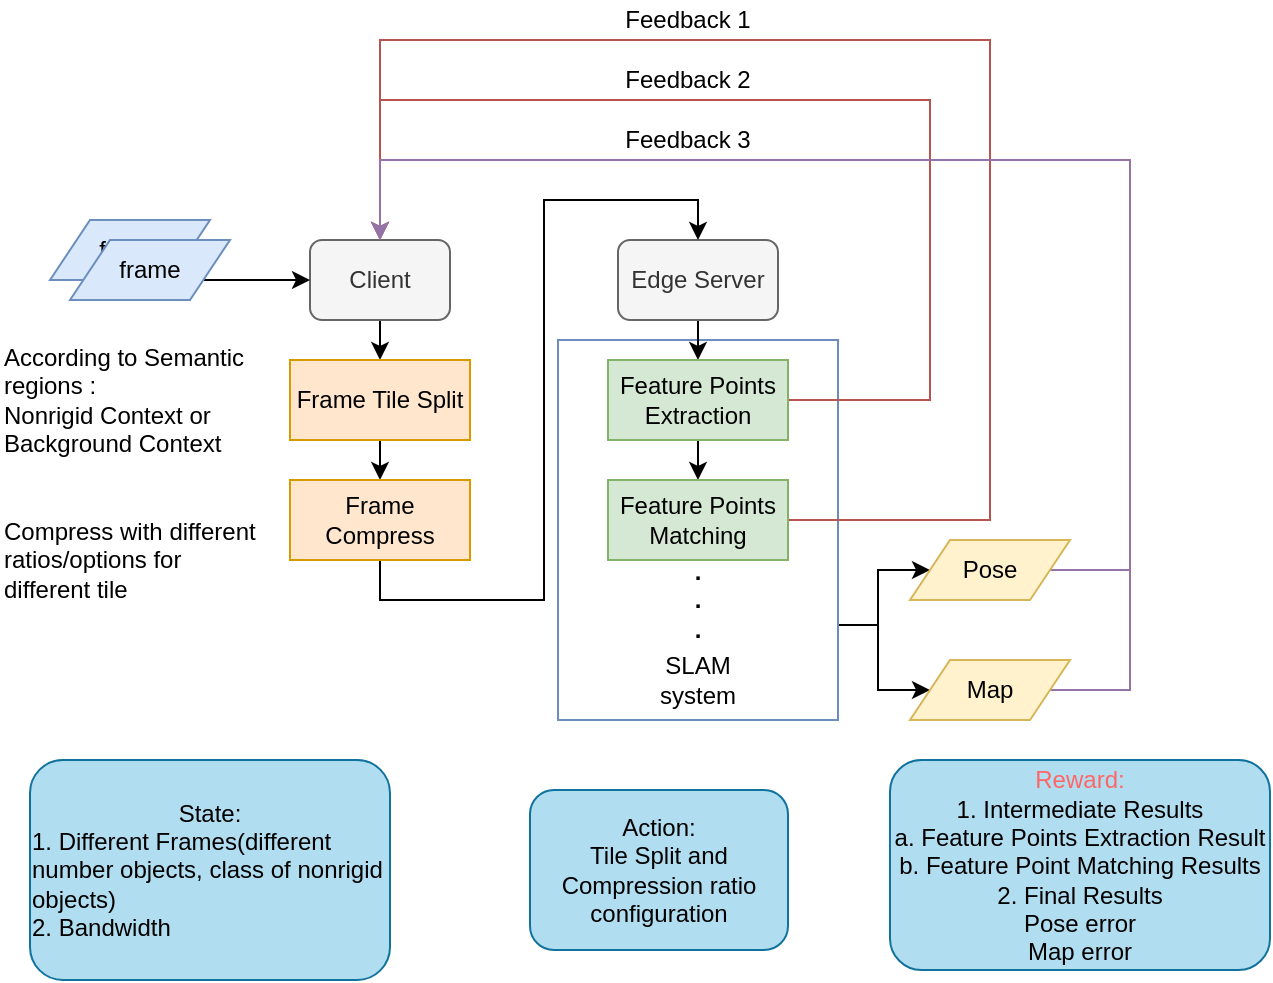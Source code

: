 <mxfile version="14.4.2" type="github">
  <diagram id="RAmiI_gLbe4m0hTPBt3y" name="Page-1">
    <mxGraphModel dx="856" dy="581" grid="1" gridSize="10" guides="1" tooltips="1" connect="1" arrows="1" fold="1" page="1" pageScale="1" pageWidth="827" pageHeight="1169" math="0" shadow="0">
      <root>
        <mxCell id="0" />
        <mxCell id="1" parent="0" />
        <mxCell id="QadsBa-9Zq_S_Qc7325S-49" style="edgeStyle=orthogonalEdgeStyle;rounded=0;orthogonalLoop=1;jettySize=auto;html=1;exitX=1;exitY=0.75;exitDx=0;exitDy=0;entryX=0;entryY=0.5;entryDx=0;entryDy=0;" edge="1" parent="1" source="QadsBa-9Zq_S_Qc7325S-30" target="QadsBa-9Zq_S_Qc7325S-48">
          <mxGeometry relative="1" as="geometry" />
        </mxCell>
        <mxCell id="QadsBa-9Zq_S_Qc7325S-50" style="edgeStyle=orthogonalEdgeStyle;rounded=0;orthogonalLoop=1;jettySize=auto;html=1;exitX=1;exitY=0.75;exitDx=0;exitDy=0;entryX=0;entryY=0.5;entryDx=0;entryDy=0;" edge="1" parent="1" source="QadsBa-9Zq_S_Qc7325S-30" target="QadsBa-9Zq_S_Qc7325S-34">
          <mxGeometry relative="1" as="geometry" />
        </mxCell>
        <mxCell id="QadsBa-9Zq_S_Qc7325S-30" value="" style="rounded=0;whiteSpace=wrap;html=1;strokeColor=#6C8EBF;strokeWidth=1;fillColor=none;" vertex="1" parent="1">
          <mxGeometry x="344" y="170" width="140" height="190" as="geometry" />
        </mxCell>
        <mxCell id="QadsBa-9Zq_S_Qc7325S-15" style="edgeStyle=orthogonalEdgeStyle;rounded=0;orthogonalLoop=1;jettySize=auto;html=1;exitX=0.5;exitY=1;exitDx=0;exitDy=0;entryX=0.5;entryY=0;entryDx=0;entryDy=0;" edge="1" parent="1" source="QadsBa-9Zq_S_Qc7325S-1">
          <mxGeometry relative="1" as="geometry">
            <mxPoint x="255" y="180" as="targetPoint" />
          </mxGeometry>
        </mxCell>
        <mxCell id="QadsBa-9Zq_S_Qc7325S-1" value="Client" style="rounded=1;whiteSpace=wrap;html=1;fillColor=#f5f5f5;strokeColor=#666666;fontColor=#333333;" vertex="1" parent="1">
          <mxGeometry x="220" y="120" width="70" height="40" as="geometry" />
        </mxCell>
        <mxCell id="QadsBa-9Zq_S_Qc7325S-25" style="edgeStyle=orthogonalEdgeStyle;rounded=0;orthogonalLoop=1;jettySize=auto;html=1;exitX=0.5;exitY=1;exitDx=0;exitDy=0;entryX=0.5;entryY=0;entryDx=0;entryDy=0;" edge="1" parent="1" source="QadsBa-9Zq_S_Qc7325S-3" target="QadsBa-9Zq_S_Qc7325S-17">
          <mxGeometry relative="1" as="geometry" />
        </mxCell>
        <mxCell id="QadsBa-9Zq_S_Qc7325S-3" value="Edge Server" style="rounded=1;whiteSpace=wrap;html=1;fillColor=#f5f5f5;strokeColor=#666666;fontColor=#333333;" vertex="1" parent="1">
          <mxGeometry x="374" y="120" width="80" height="40" as="geometry" />
        </mxCell>
        <mxCell id="QadsBa-9Zq_S_Qc7325S-4" value="frame" style="shape=parallelogram;perimeter=parallelogramPerimeter;whiteSpace=wrap;html=1;fixedSize=1;fillColor=#dae8fc;strokeColor=#6c8ebf;" vertex="1" parent="1">
          <mxGeometry x="90" y="110" width="80" height="30" as="geometry" />
        </mxCell>
        <mxCell id="QadsBa-9Zq_S_Qc7325S-11" style="edgeStyle=orthogonalEdgeStyle;rounded=0;orthogonalLoop=1;jettySize=auto;html=1;exitX=1;exitY=0.75;exitDx=0;exitDy=0;entryX=0;entryY=0.5;entryDx=0;entryDy=0;" edge="1" parent="1" source="QadsBa-9Zq_S_Qc7325S-9" target="QadsBa-9Zq_S_Qc7325S-1">
          <mxGeometry relative="1" as="geometry" />
        </mxCell>
        <mxCell id="QadsBa-9Zq_S_Qc7325S-9" value="frame" style="shape=parallelogram;perimeter=parallelogramPerimeter;whiteSpace=wrap;html=1;fixedSize=1;fillColor=#dae8fc;strokeColor=#6c8ebf;" vertex="1" parent="1">
          <mxGeometry x="100" y="120" width="80" height="30" as="geometry" />
        </mxCell>
        <mxCell id="QadsBa-9Zq_S_Qc7325S-26" style="edgeStyle=orthogonalEdgeStyle;rounded=0;orthogonalLoop=1;jettySize=auto;html=1;exitX=0.5;exitY=1;exitDx=0;exitDy=0;entryX=0.5;entryY=0;entryDx=0;entryDy=0;" edge="1" parent="1" source="QadsBa-9Zq_S_Qc7325S-17" target="QadsBa-9Zq_S_Qc7325S-18">
          <mxGeometry relative="1" as="geometry" />
        </mxCell>
        <mxCell id="QadsBa-9Zq_S_Qc7325S-42" style="edgeStyle=orthogonalEdgeStyle;rounded=0;orthogonalLoop=1;jettySize=auto;html=1;exitX=1;exitY=0.5;exitDx=0;exitDy=0;entryX=0.5;entryY=0;entryDx=0;entryDy=0;fillColor=#f8cecc;strokeColor=#b85450;" edge="1" parent="1" source="QadsBa-9Zq_S_Qc7325S-17" target="QadsBa-9Zq_S_Qc7325S-1">
          <mxGeometry relative="1" as="geometry">
            <Array as="points">
              <mxPoint x="530" y="200" />
              <mxPoint x="530" y="50" />
              <mxPoint x="255" y="50" />
            </Array>
          </mxGeometry>
        </mxCell>
        <mxCell id="QadsBa-9Zq_S_Qc7325S-17" value="Feature Points&lt;br&gt;Extraction" style="rounded=0;whiteSpace=wrap;html=1;strokeColor=#82b366;strokeWidth=1;fillColor=#d5e8d4;" vertex="1" parent="1">
          <mxGeometry x="369" y="180" width="90" height="40" as="geometry" />
        </mxCell>
        <mxCell id="QadsBa-9Zq_S_Qc7325S-44" style="edgeStyle=orthogonalEdgeStyle;rounded=0;orthogonalLoop=1;jettySize=auto;html=1;exitX=1;exitY=0.5;exitDx=0;exitDy=0;entryX=0.5;entryY=0;entryDx=0;entryDy=0;fillColor=#f8cecc;strokeColor=#b85450;" edge="1" parent="1" source="QadsBa-9Zq_S_Qc7325S-18" target="QadsBa-9Zq_S_Qc7325S-1">
          <mxGeometry relative="1" as="geometry">
            <Array as="points">
              <mxPoint x="560" y="260" />
              <mxPoint x="560" y="20" />
              <mxPoint x="255" y="20" />
            </Array>
          </mxGeometry>
        </mxCell>
        <mxCell id="QadsBa-9Zq_S_Qc7325S-18" value="Feature Points&lt;br&gt;Matching" style="rounded=0;whiteSpace=wrap;html=1;strokeColor=#82b366;strokeWidth=1;fillColor=#d5e8d4;" vertex="1" parent="1">
          <mxGeometry x="369" y="240" width="90" height="40" as="geometry" />
        </mxCell>
        <mxCell id="QadsBa-9Zq_S_Qc7325S-23" style="edgeStyle=orthogonalEdgeStyle;rounded=0;orthogonalLoop=1;jettySize=auto;html=1;exitX=0.5;exitY=1;exitDx=0;exitDy=0;entryX=0.5;entryY=0;entryDx=0;entryDy=0;" edge="1" parent="1" source="QadsBa-9Zq_S_Qc7325S-20" target="QadsBa-9Zq_S_Qc7325S-21">
          <mxGeometry relative="1" as="geometry" />
        </mxCell>
        <mxCell id="QadsBa-9Zq_S_Qc7325S-20" value="Frame Tile Split" style="rounded=0;whiteSpace=wrap;html=1;strokeColor=#d79b00;strokeWidth=1;fillColor=#ffe6cc;" vertex="1" parent="1">
          <mxGeometry x="210" y="180" width="90" height="40" as="geometry" />
        </mxCell>
        <mxCell id="QadsBa-9Zq_S_Qc7325S-24" style="edgeStyle=orthogonalEdgeStyle;rounded=0;orthogonalLoop=1;jettySize=auto;html=1;exitX=0.5;exitY=1;exitDx=0;exitDy=0;entryX=0.5;entryY=0;entryDx=0;entryDy=0;" edge="1" parent="1" source="QadsBa-9Zq_S_Qc7325S-21" target="QadsBa-9Zq_S_Qc7325S-3">
          <mxGeometry relative="1" as="geometry" />
        </mxCell>
        <mxCell id="QadsBa-9Zq_S_Qc7325S-21" value="Frame Compress" style="rounded=0;whiteSpace=wrap;html=1;strokeColor=#d79b00;strokeWidth=1;fillColor=#ffe6cc;" vertex="1" parent="1">
          <mxGeometry x="210" y="240" width="90" height="40" as="geometry" />
        </mxCell>
        <mxCell id="QadsBa-9Zq_S_Qc7325S-22" value="According to Semantic regions :&lt;br&gt;Nonrigid Context or Background Context" style="text;html=1;strokeColor=none;fillColor=none;align=left;verticalAlign=middle;whiteSpace=wrap;rounded=0;" vertex="1" parent="1">
          <mxGeometry x="65" y="170" width="130" height="60" as="geometry" />
        </mxCell>
        <mxCell id="QadsBa-9Zq_S_Qc7325S-27" value="Compress with different ratios/options for different tile" style="text;html=1;strokeColor=none;fillColor=none;align=left;verticalAlign=middle;whiteSpace=wrap;rounded=0;" vertex="1" parent="1">
          <mxGeometry x="65" y="250" width="130" height="60" as="geometry" />
        </mxCell>
        <mxCell id="QadsBa-9Zq_S_Qc7325S-28" value="&lt;b&gt;.&lt;br&gt;.&lt;br&gt;.&lt;/b&gt;" style="text;html=1;strokeColor=none;fillColor=none;align=center;verticalAlign=middle;whiteSpace=wrap;rounded=0;" vertex="1" parent="1">
          <mxGeometry x="394" y="290" width="40" height="20" as="geometry" />
        </mxCell>
        <mxCell id="QadsBa-9Zq_S_Qc7325S-32" value="SLAM system" style="text;html=1;strokeColor=none;fillColor=none;align=center;verticalAlign=middle;whiteSpace=wrap;rounded=0;" vertex="1" parent="1">
          <mxGeometry x="394" y="330" width="40" height="20" as="geometry" />
        </mxCell>
        <mxCell id="QadsBa-9Zq_S_Qc7325S-52" style="edgeStyle=orthogonalEdgeStyle;rounded=0;orthogonalLoop=1;jettySize=auto;html=1;exitX=1;exitY=0.5;exitDx=0;exitDy=0;entryX=0.5;entryY=0;entryDx=0;entryDy=0;fillColor=#e1d5e7;strokeColor=#9673a6;" edge="1" parent="1" source="QadsBa-9Zq_S_Qc7325S-34" target="QadsBa-9Zq_S_Qc7325S-1">
          <mxGeometry relative="1" as="geometry">
            <Array as="points">
              <mxPoint x="630" y="345" />
              <mxPoint x="630" y="80" />
              <mxPoint x="255" y="80" />
            </Array>
          </mxGeometry>
        </mxCell>
        <mxCell id="QadsBa-9Zq_S_Qc7325S-34" value="Map" style="shape=parallelogram;perimeter=parallelogramPerimeter;whiteSpace=wrap;html=1;fixedSize=1;fillColor=#fff2cc;strokeColor=#d6b656;" vertex="1" parent="1">
          <mxGeometry x="520" y="330" width="80" height="30" as="geometry" />
        </mxCell>
        <mxCell id="QadsBa-9Zq_S_Qc7325S-43" value="Feedback 2" style="text;html=1;strokeColor=none;fillColor=none;align=center;verticalAlign=middle;whiteSpace=wrap;rounded=0;" vertex="1" parent="1">
          <mxGeometry x="374" y="30" width="70" height="20" as="geometry" />
        </mxCell>
        <mxCell id="QadsBa-9Zq_S_Qc7325S-46" value="Feedback 1" style="text;html=1;strokeColor=none;fillColor=none;align=center;verticalAlign=middle;whiteSpace=wrap;rounded=0;" vertex="1" parent="1">
          <mxGeometry x="374" width="70" height="20" as="geometry" />
        </mxCell>
        <mxCell id="QadsBa-9Zq_S_Qc7325S-51" style="edgeStyle=orthogonalEdgeStyle;rounded=0;orthogonalLoop=1;jettySize=auto;html=1;exitX=1;exitY=0.5;exitDx=0;exitDy=0;entryX=0.5;entryY=0;entryDx=0;entryDy=0;fillColor=#e1d5e7;strokeColor=#9673a6;" edge="1" parent="1" source="QadsBa-9Zq_S_Qc7325S-48" target="QadsBa-9Zq_S_Qc7325S-1">
          <mxGeometry relative="1" as="geometry">
            <Array as="points">
              <mxPoint x="630" y="285" />
              <mxPoint x="630" y="80" />
              <mxPoint x="255" y="80" />
            </Array>
          </mxGeometry>
        </mxCell>
        <mxCell id="QadsBa-9Zq_S_Qc7325S-48" value="Pose" style="shape=parallelogram;perimeter=parallelogramPerimeter;whiteSpace=wrap;html=1;fixedSize=1;fillColor=#fff2cc;strokeColor=#d6b656;" vertex="1" parent="1">
          <mxGeometry x="520" y="270" width="80" height="30" as="geometry" />
        </mxCell>
        <mxCell id="QadsBa-9Zq_S_Qc7325S-53" value="Feedback 3" style="text;html=1;strokeColor=none;fillColor=none;align=center;verticalAlign=middle;whiteSpace=wrap;rounded=0;" vertex="1" parent="1">
          <mxGeometry x="374" y="60" width="70" height="20" as="geometry" />
        </mxCell>
        <mxCell id="QadsBa-9Zq_S_Qc7325S-58" value="State:&lt;br&gt;&lt;div&gt;&lt;div style=&quot;text-align: left&quot;&gt;&lt;span style=&quot;background-color: transparent&quot;&gt;1. Different Frames&lt;/span&gt;&lt;span style=&quot;background-color: transparent&quot;&gt;(different number objects, class of nonrigid objects)&lt;/span&gt;&lt;/div&gt;&lt;span style=&quot;background-color: transparent&quot;&gt;&lt;div style=&quot;text-align: left&quot;&gt;&lt;span style=&quot;background-color: transparent&quot;&gt;2. Bandwidth&lt;/span&gt;&lt;/div&gt;&lt;/span&gt;&lt;/div&gt;" style="rounded=1;whiteSpace=wrap;html=1;strokeColor=#10739e;strokeWidth=1;fillColor=#b1ddf0;" vertex="1" parent="1">
          <mxGeometry x="80" y="380" width="180" height="110" as="geometry" />
        </mxCell>
        <mxCell id="QadsBa-9Zq_S_Qc7325S-59" value="Action:&lt;br&gt;Tile Split and Compression ratio configuration" style="rounded=1;whiteSpace=wrap;html=1;strokeColor=#10739e;strokeWidth=1;fillColor=#b1ddf0;" vertex="1" parent="1">
          <mxGeometry x="330" y="395" width="129" height="80" as="geometry" />
        </mxCell>
        <mxCell id="QadsBa-9Zq_S_Qc7325S-60" value="&lt;font color=&quot;#ff6666&quot;&gt;Reward:&lt;/font&gt;&lt;br&gt;1. Intermediate Results&lt;br&gt;a. Feature Points Extraction Result&lt;br&gt;b. Feature Point Matching Results&lt;br&gt;2. Final Results&lt;br&gt;Pose error&lt;br&gt;Map error" style="rounded=1;whiteSpace=wrap;html=1;strokeColor=#10739e;strokeWidth=1;fillColor=#b1ddf0;" vertex="1" parent="1">
          <mxGeometry x="510" y="380" width="190" height="105" as="geometry" />
        </mxCell>
      </root>
    </mxGraphModel>
  </diagram>
</mxfile>
